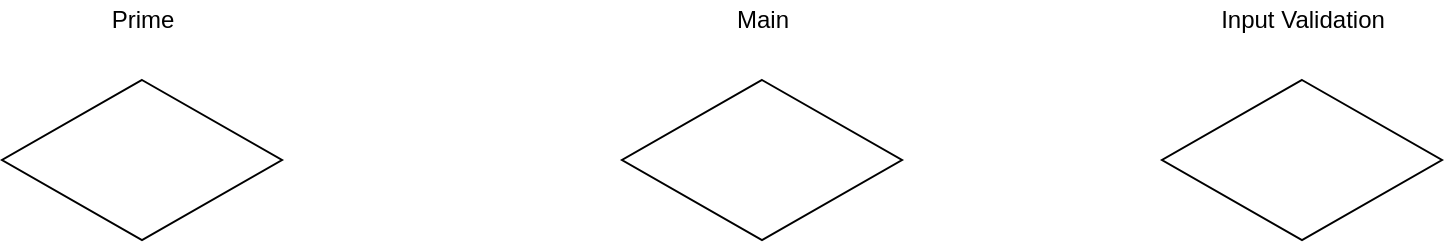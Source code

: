<mxfile version="13.7.9" type="github"><diagram id="H6su6wvvjLTKml7YVeaI" name="Page-1"><mxGraphModel dx="870" dy="637" grid="1" gridSize="10" guides="1" tooltips="1" connect="1" arrows="1" fold="1" page="1" pageScale="1" pageWidth="850" pageHeight="1100" math="0" shadow="0"><root><mxCell id="0"/><mxCell id="1" parent="0"/><mxCell id="ChF-59gOqQBx_DIuFPys-1" value="" style="rhombus;whiteSpace=wrap;html=1;" vertex="1" parent="1"><mxGeometry x="40" y="60" width="140" height="80" as="geometry"/></mxCell><mxCell id="ChF-59gOqQBx_DIuFPys-2" value="" style="rhombus;whiteSpace=wrap;html=1;" vertex="1" parent="1"><mxGeometry x="350" y="60" width="140" height="80" as="geometry"/></mxCell><mxCell id="ChF-59gOqQBx_DIuFPys-3" value="" style="rhombus;whiteSpace=wrap;html=1;" vertex="1" parent="1"><mxGeometry x="620" y="60" width="140" height="80" as="geometry"/></mxCell><mxCell id="ChF-59gOqQBx_DIuFPys-4" value="Prime" style="text;html=1;align=center;verticalAlign=middle;resizable=0;points=[];autosize=1;" vertex="1" parent="1"><mxGeometry x="85" y="20" width="50" height="20" as="geometry"/></mxCell><mxCell id="ChF-59gOqQBx_DIuFPys-5" value="Main" style="text;html=1;align=center;verticalAlign=middle;resizable=0;points=[];autosize=1;" vertex="1" parent="1"><mxGeometry x="400" y="20" width="40" height="20" as="geometry"/></mxCell><mxCell id="ChF-59gOqQBx_DIuFPys-6" value="Input Validation" style="text;html=1;align=center;verticalAlign=middle;resizable=0;points=[];autosize=1;" vertex="1" parent="1"><mxGeometry x="640" y="20" width="100" height="20" as="geometry"/></mxCell></root></mxGraphModel></diagram></mxfile>